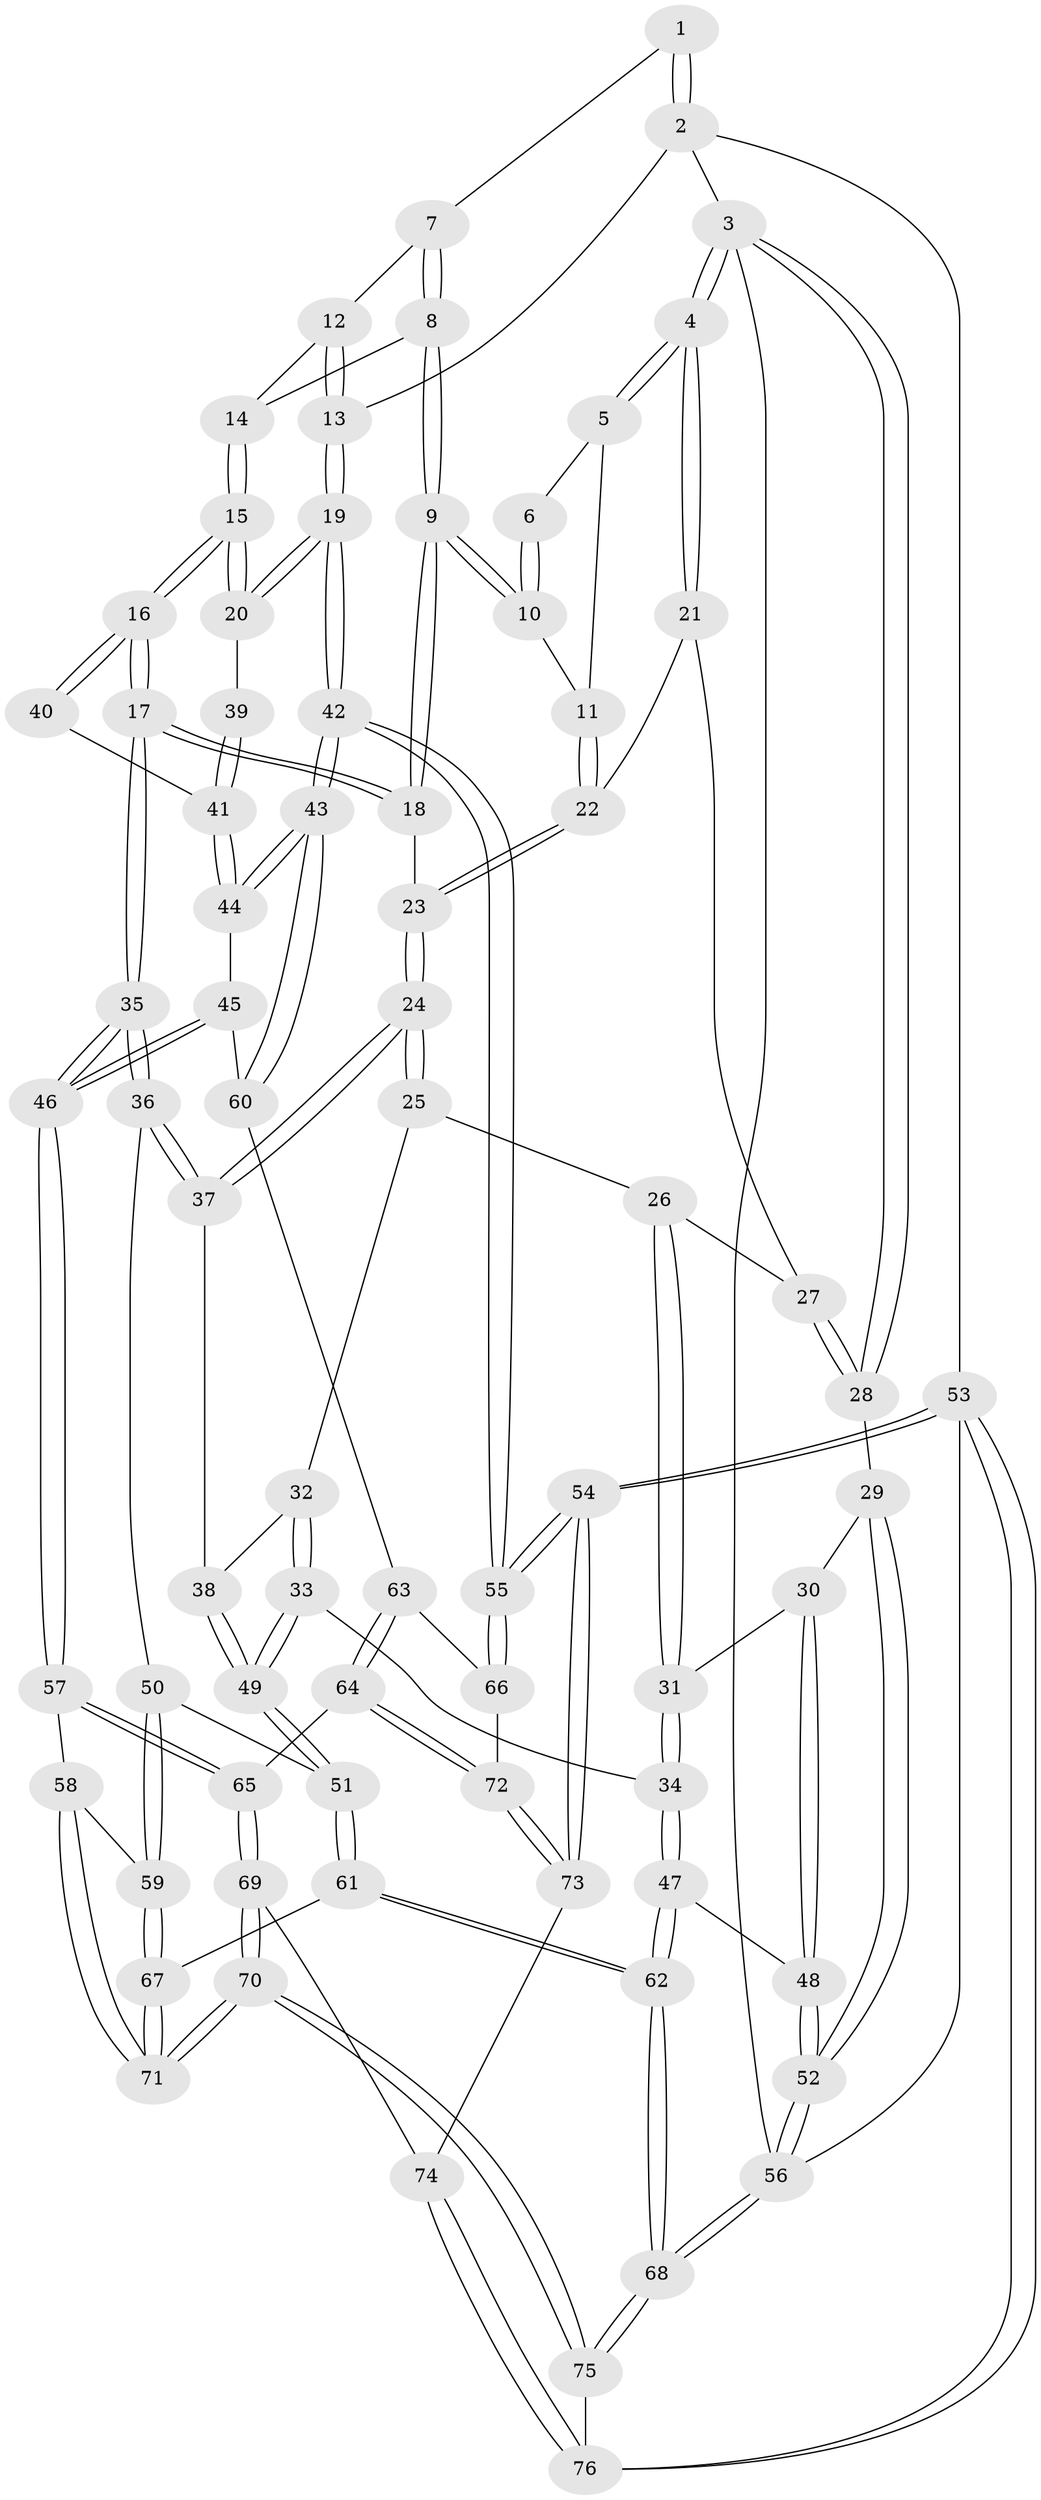 // coarse degree distribution, {3: 0.21739130434782608, 5: 0.13043478260869565, 4: 0.5217391304347826, 6: 0.043478260869565216, 2: 0.08695652173913043}
// Generated by graph-tools (version 1.1) at 2025/54/03/04/25 22:54:45]
// undirected, 76 vertices, 187 edges
graph export_dot {
  node [color=gray90,style=filled];
  1 [pos="+0.7146631736974556+0"];
  2 [pos="+1+0"];
  3 [pos="+0+0"];
  4 [pos="+0+0"];
  5 [pos="+0.4235651237183317+0"];
  6 [pos="+0.6768170947673501+0"];
  7 [pos="+0.7842523366971575+0.044459090129736055"];
  8 [pos="+0.7963336931631961+0.15381122328021474"];
  9 [pos="+0.6865847931857753+0.22502541660479203"];
  10 [pos="+0.6106004999725901+0.16403295013699745"];
  11 [pos="+0.40106242892846955+0.14894716702212732"];
  12 [pos="+1+0.061089253235215385"];
  13 [pos="+1+0"];
  14 [pos="+0.8549972471043819+0.18106717902517525"];
  15 [pos="+0.8965589309643176+0.26419888708671546"];
  16 [pos="+0.7632679988710622+0.43947996853194443"];
  17 [pos="+0.7546237398444738+0.44399696731732496"];
  18 [pos="+0.6802166561574438+0.26429183207886797"];
  19 [pos="+1+0.3306314198348672"];
  20 [pos="+1+0.3462449178540889"];
  21 [pos="+0.3136997420913449+0.19121298141050402"];
  22 [pos="+0.3892255731042958+0.1687236678976571"];
  23 [pos="+0.4686759492916777+0.3527088554207094"];
  24 [pos="+0.46753042331129474+0.37081412124233776"];
  25 [pos="+0.22350902695407254+0.353076021854135"];
  26 [pos="+0.1822179553294308+0.31126443114257896"];
  27 [pos="+0.21670268499458584+0.24719440782586335"];
  28 [pos="+0+0"];
  29 [pos="+0+0.32658339847949464"];
  30 [pos="+0.057298518915762715+0.3781286691884729"];
  31 [pos="+0.06337813787837811+0.37868140677122064"];
  32 [pos="+0.27780181092774736+0.4269714938386163"];
  33 [pos="+0.2064528285487131+0.5781842685661481"];
  34 [pos="+0.15628259663034672+0.555095472017837"];
  35 [pos="+0.7079445965632083+0.5490377354790859"];
  36 [pos="+0.5170087293749138+0.5018901019366279"];
  37 [pos="+0.4706799942180495+0.4426810012672521"];
  38 [pos="+0.3941362800467266+0.457209845106818"];
  39 [pos="+1+0.37412382274363143"];
  40 [pos="+0.8374530175501861+0.4346053058627298"];
  41 [pos="+0.9549845481406922+0.49763658075638884"];
  42 [pos="+1+0.6506375394527998"];
  43 [pos="+1+0.6334050524759592"];
  44 [pos="+0.9451782140202387+0.5569668555017145"];
  45 [pos="+0.861273329098503+0.5880611385697698"];
  46 [pos="+0.7087115953224347+0.5507438366555594"];
  47 [pos="+0.0024062693592925115+0.6583280068904425"];
  48 [pos="+0+0.6575800047940615"];
  49 [pos="+0.24214293069515916+0.6153043075137171"];
  50 [pos="+0.46951489557959375+0.5774044258751289"];
  51 [pos="+0.25048730929094554+0.6344327019424676"];
  52 [pos="+0+0.6561994903982165"];
  53 [pos="+1+1"];
  54 [pos="+1+0.8846120553666991"];
  55 [pos="+1+0.7728325347614594"];
  56 [pos="+0+1"];
  57 [pos="+0.7018099340111347+0.6456792961204936"];
  58 [pos="+0.6770444881732188+0.685016552870617"];
  59 [pos="+0.4493821716183753+0.7286541295117552"];
  60 [pos="+0.9185540509549089+0.6672834453430931"];
  61 [pos="+0.25846795245989707+0.7701028468387316"];
  62 [pos="+0.17331006626251688+0.8388851278299068"];
  63 [pos="+0.9153421850143014+0.711415983775969"];
  64 [pos="+0.835215260368723+0.7647943293607842"];
  65 [pos="+0.8273810624833184+0.7660344676736355"];
  66 [pos="+0.9816056156666289+0.7653833527431912"];
  67 [pos="+0.4063522854376565+0.7961849308184581"];
  68 [pos="+0+1"];
  69 [pos="+0.8091953468234299+0.8908095250417093"];
  70 [pos="+0.5952350682222128+1"];
  71 [pos="+0.589962276440609+1"];
  72 [pos="+0.9270817779333002+0.8086784488875915"];
  73 [pos="+0.9225577496516866+0.8730718632473118"];
  74 [pos="+0.8918804197123836+0.8991154528751932"];
  75 [pos="+0.5892268717297509+1"];
  76 [pos="+1+1"];
  1 -- 2;
  1 -- 2;
  1 -- 7;
  2 -- 3;
  2 -- 13;
  2 -- 53;
  3 -- 4;
  3 -- 4;
  3 -- 28;
  3 -- 28;
  3 -- 56;
  4 -- 5;
  4 -- 5;
  4 -- 21;
  4 -- 21;
  5 -- 6;
  5 -- 11;
  6 -- 10;
  6 -- 10;
  7 -- 8;
  7 -- 8;
  7 -- 12;
  8 -- 9;
  8 -- 9;
  8 -- 14;
  9 -- 10;
  9 -- 10;
  9 -- 18;
  9 -- 18;
  10 -- 11;
  11 -- 22;
  11 -- 22;
  12 -- 13;
  12 -- 13;
  12 -- 14;
  13 -- 19;
  13 -- 19;
  14 -- 15;
  14 -- 15;
  15 -- 16;
  15 -- 16;
  15 -- 20;
  15 -- 20;
  16 -- 17;
  16 -- 17;
  16 -- 40;
  16 -- 40;
  17 -- 18;
  17 -- 18;
  17 -- 35;
  17 -- 35;
  18 -- 23;
  19 -- 20;
  19 -- 20;
  19 -- 42;
  19 -- 42;
  20 -- 39;
  21 -- 22;
  21 -- 27;
  22 -- 23;
  22 -- 23;
  23 -- 24;
  23 -- 24;
  24 -- 25;
  24 -- 25;
  24 -- 37;
  24 -- 37;
  25 -- 26;
  25 -- 32;
  26 -- 27;
  26 -- 31;
  26 -- 31;
  27 -- 28;
  27 -- 28;
  28 -- 29;
  29 -- 30;
  29 -- 52;
  29 -- 52;
  30 -- 31;
  30 -- 48;
  30 -- 48;
  31 -- 34;
  31 -- 34;
  32 -- 33;
  32 -- 33;
  32 -- 38;
  33 -- 34;
  33 -- 49;
  33 -- 49;
  34 -- 47;
  34 -- 47;
  35 -- 36;
  35 -- 36;
  35 -- 46;
  35 -- 46;
  36 -- 37;
  36 -- 37;
  36 -- 50;
  37 -- 38;
  38 -- 49;
  38 -- 49;
  39 -- 41;
  39 -- 41;
  40 -- 41;
  41 -- 44;
  41 -- 44;
  42 -- 43;
  42 -- 43;
  42 -- 55;
  42 -- 55;
  43 -- 44;
  43 -- 44;
  43 -- 60;
  43 -- 60;
  44 -- 45;
  45 -- 46;
  45 -- 46;
  45 -- 60;
  46 -- 57;
  46 -- 57;
  47 -- 48;
  47 -- 62;
  47 -- 62;
  48 -- 52;
  48 -- 52;
  49 -- 51;
  49 -- 51;
  50 -- 51;
  50 -- 59;
  50 -- 59;
  51 -- 61;
  51 -- 61;
  52 -- 56;
  52 -- 56;
  53 -- 54;
  53 -- 54;
  53 -- 76;
  53 -- 76;
  53 -- 56;
  54 -- 55;
  54 -- 55;
  54 -- 73;
  54 -- 73;
  55 -- 66;
  55 -- 66;
  56 -- 68;
  56 -- 68;
  57 -- 58;
  57 -- 65;
  57 -- 65;
  58 -- 59;
  58 -- 71;
  58 -- 71;
  59 -- 67;
  59 -- 67;
  60 -- 63;
  61 -- 62;
  61 -- 62;
  61 -- 67;
  62 -- 68;
  62 -- 68;
  63 -- 64;
  63 -- 64;
  63 -- 66;
  64 -- 65;
  64 -- 72;
  64 -- 72;
  65 -- 69;
  65 -- 69;
  66 -- 72;
  67 -- 71;
  67 -- 71;
  68 -- 75;
  68 -- 75;
  69 -- 70;
  69 -- 70;
  69 -- 74;
  70 -- 71;
  70 -- 71;
  70 -- 75;
  70 -- 75;
  72 -- 73;
  72 -- 73;
  73 -- 74;
  74 -- 76;
  74 -- 76;
  75 -- 76;
}
